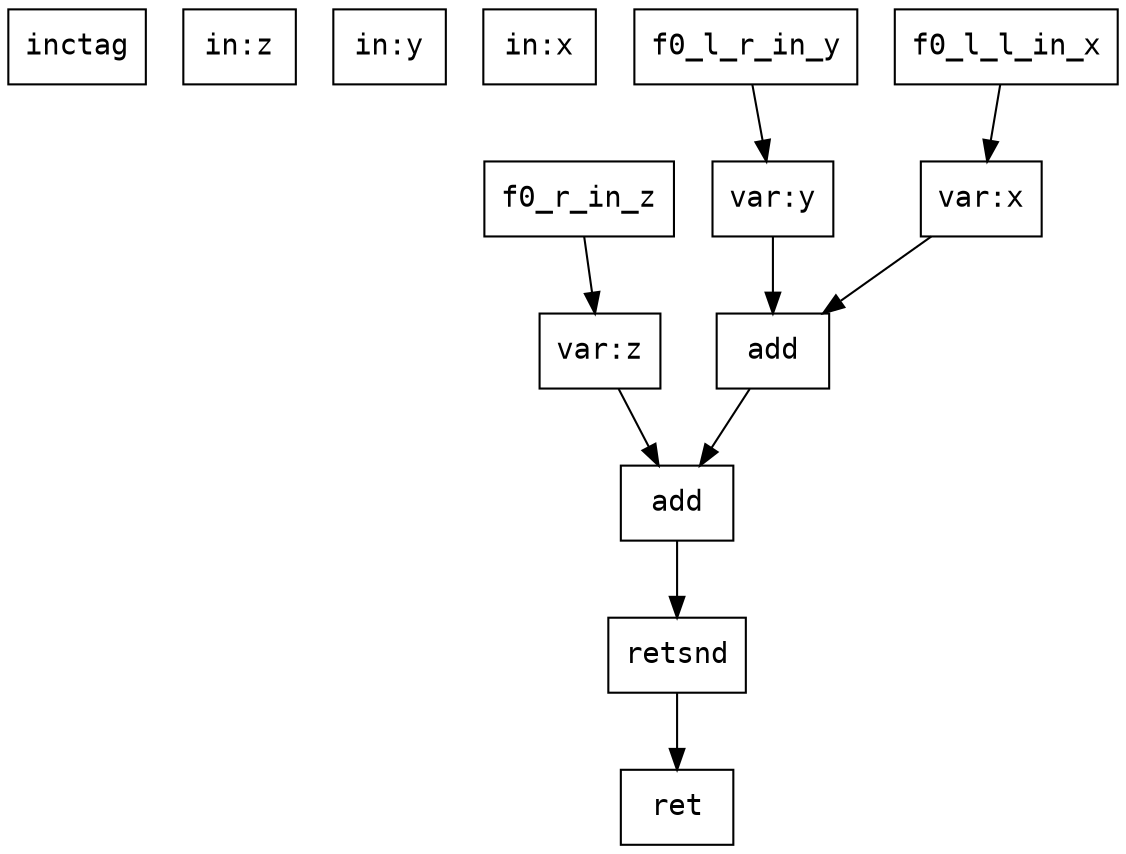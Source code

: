 digraph Dataflow {
  node [shape=record, fontname="Courier"];
  f0_inctag [label="inctag"];
  f0_in_z [label="in:z"];
  f0_in_y [label="in:y"];
  f0_in_x [label="in:x"];
  f0_l_l_out [label="var:x"];
  f0_l_l_in_x -> f0_l_l_out;
  f0_l_r_out [label="var:y"];
  f0_l_r_in_y -> f0_l_r_out;
  f0_l_out [label="add"];
  f0_l_l_out -> f0_l_out;
  f0_l_r_out -> f0_l_out;
  f0_r_out [label="var:z"];
  f0_r_in_z -> f0_r_out;
  f0_out [label="add"];
  f0_l_out -> f0_out;
  f0_r_out -> f0_out;
  f0_retsnd [label="retsnd"];
  f0_out -> f0_retsnd;
  f0_ret [label="ret"];
  f0_retsnd -> f0_ret;
}
